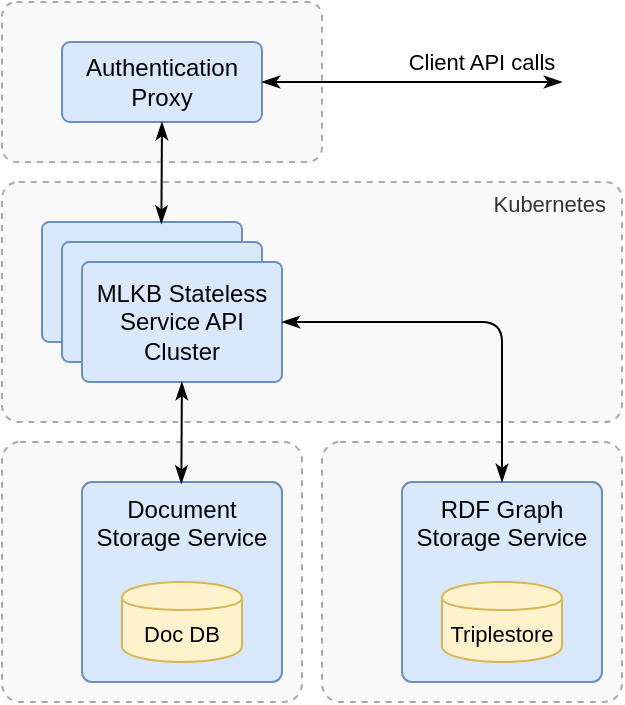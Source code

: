 <mxfile version="12.9.9" type="device"><diagram id="sz6kSTqJYAvkfDqTYnqZ" name="Page-1"><mxGraphModel dx="981" dy="652" grid="1" gridSize="10" guides="1" tooltips="1" connect="1" arrows="1" fold="1" page="1" pageScale="1" pageWidth="1654" pageHeight="1169" math="0" shadow="0"><root><mxCell id="0"/><mxCell id="1" parent="0"/><mxCell id="vLnxdC4Kqyj_Q4DemI9_-20" value="" style="rounded=1;whiteSpace=wrap;html=1;fontSize=11;fillColor=#f5f5f5;dashed=1;arcSize=7;strokeColor=#666666;fontColor=#333333;opacity=55;" vertex="1" parent="1"><mxGeometry x="340" y="320" width="150" height="130" as="geometry"/></mxCell><mxCell id="vLnxdC4Kqyj_Q4DemI9_-22" value="" style="rounded=1;whiteSpace=wrap;html=1;fontSize=11;fillColor=#f5f5f5;dashed=1;arcSize=7;strokeColor=#666666;fontColor=#333333;opacity=55;" vertex="1" parent="1"><mxGeometry x="500" y="320" width="150" height="130" as="geometry"/></mxCell><mxCell id="vLnxdC4Kqyj_Q4DemI9_-16" value="Kubernetes" style="rounded=1;whiteSpace=wrap;html=1;fontSize=11;fillColor=#f5f5f5;dashed=1;arcSize=7;verticalAlign=top;align=right;spacing=0;spacingRight=8;strokeColor=#666666;fontColor=#333333;opacity=55;" vertex="1" parent="1"><mxGeometry x="340" y="190" width="310" height="120" as="geometry"/></mxCell><mxCell id="vLnxdC4Kqyj_Q4DemI9_-15" value="" style="rounded=1;whiteSpace=wrap;html=1;fontSize=11;fillColor=#f5f5f5;dashed=1;arcSize=9;verticalAlign=top;align=right;spacing=0;spacingRight=8;strokeColor=#666666;fontColor=#333333;opacity=55;" vertex="1" parent="1"><mxGeometry x="340" y="100" width="160" height="80" as="geometry"/></mxCell><mxCell id="vLnxdC4Kqyj_Q4DemI9_-13" value="MLKB &lt;br&gt;Service API" style="rounded=1;whiteSpace=wrap;html=1;arcSize=6;fillColor=#dae8fc;strokeColor=#6c8ebf;" vertex="1" parent="1"><mxGeometry x="360" y="210" width="100" height="60" as="geometry"/></mxCell><mxCell id="vLnxdC4Kqyj_Q4DemI9_-3" value="Document&lt;br&gt;Storage Service" style="rounded=1;whiteSpace=wrap;html=1;arcSize=5;verticalAlign=top;fillColor=#dae8fc;strokeColor=#6c8ebf;" vertex="1" parent="1"><mxGeometry x="380" y="340" width="100" height="100" as="geometry"/></mxCell><mxCell id="vLnxdC4Kqyj_Q4DemI9_-1" value="MLKB &lt;br&gt;Service API" style="rounded=1;whiteSpace=wrap;html=1;arcSize=6;fillColor=#dae8fc;strokeColor=#6c8ebf;" vertex="1" parent="1"><mxGeometry x="370" y="220" width="100" height="60" as="geometry"/></mxCell><mxCell id="vLnxdC4Kqyj_Q4DemI9_-2" value="Doc DB" style="shape=cylinder;whiteSpace=wrap;html=1;boundedLbl=1;backgroundOutline=1;fontSize=11;fillColor=#fff2cc;strokeColor=#d6b656;" vertex="1" parent="1"><mxGeometry x="400" y="390" width="60" height="40" as="geometry"/></mxCell><mxCell id="vLnxdC4Kqyj_Q4DemI9_-4" value="RDF Graph Storage Service" style="rounded=1;whiteSpace=wrap;html=1;arcSize=5;verticalAlign=top;fillColor=#dae8fc;strokeColor=#6c8ebf;" vertex="1" parent="1"><mxGeometry x="540" y="340" width="100" height="100" as="geometry"/></mxCell><mxCell id="vLnxdC4Kqyj_Q4DemI9_-5" value="Triplestore" style="shape=cylinder;whiteSpace=wrap;html=1;boundedLbl=1;backgroundOutline=1;fontSize=11;fillColor=#fff2cc;strokeColor=#d6b656;" vertex="1" parent="1"><mxGeometry x="560" y="390" width="60" height="40" as="geometry"/></mxCell><mxCell id="vLnxdC4Kqyj_Q4DemI9_-6" value="Authentication Proxy" style="rounded=1;whiteSpace=wrap;html=1;arcSize=10;verticalAlign=middle;fillColor=#dae8fc;strokeColor=#6c8ebf;" vertex="1" parent="1"><mxGeometry x="370" y="120" width="100" height="40" as="geometry"/></mxCell><mxCell id="vLnxdC4Kqyj_Q4DemI9_-12" value="" style="endArrow=classicThin;html=1;fontSize=11;exitX=0.5;exitY=1;exitDx=0;exitDy=0;endFill=1;startArrow=classicThin;startFill=1;entryX=0.597;entryY=0.013;entryDx=0;entryDy=0;entryPerimeter=0;" edge="1" parent="1" source="vLnxdC4Kqyj_Q4DemI9_-6" target="vLnxdC4Kqyj_Q4DemI9_-13"><mxGeometry width="50" height="50" relative="1" as="geometry"><mxPoint x="510" y="350" as="sourcePoint"/><mxPoint x="420" y="190" as="targetPoint"/></mxGeometry></mxCell><mxCell id="vLnxdC4Kqyj_Q4DemI9_-14" value="MLKB&amp;nbsp;Stateless &lt;br&gt;Service API Cluster" style="rounded=1;whiteSpace=wrap;html=1;arcSize=6;fillColor=#dae8fc;strokeColor=#6c8ebf;" vertex="1" parent="1"><mxGeometry x="380" y="230" width="100" height="60" as="geometry"/></mxCell><mxCell id="vLnxdC4Kqyj_Q4DemI9_-17" value="" style="endArrow=classicThin;html=1;fontSize=11;entryX=1;entryY=0.5;entryDx=0;entryDy=0;exitX=1;exitY=1;exitDx=0;exitDy=0;endFill=1;startArrow=classicThin;startFill=1;" edge="1" parent="1" source="vLnxdC4Kqyj_Q4DemI9_-18" target="vLnxdC4Kqyj_Q4DemI9_-6"><mxGeometry width="50" height="50" relative="1" as="geometry"><mxPoint x="670" y="140" as="sourcePoint"/><mxPoint x="340" y="70" as="targetPoint"/></mxGeometry></mxCell><mxCell id="vLnxdC4Kqyj_Q4DemI9_-18" value="Client API calls" style="text;html=1;strokeColor=none;fillColor=none;align=center;verticalAlign=middle;whiteSpace=wrap;rounded=0;dashed=1;fontSize=11;" vertex="1" parent="1"><mxGeometry x="540" y="120" width="80" height="20" as="geometry"/></mxCell><mxCell id="vLnxdC4Kqyj_Q4DemI9_-21" value="" style="endArrow=classicThin;html=1;fontSize=11;exitX=0.5;exitY=1;exitDx=0;exitDy=0;endFill=1;startArrow=classicThin;startFill=1;entryX=0.597;entryY=0.013;entryDx=0;entryDy=0;entryPerimeter=0;" edge="1" parent="1"><mxGeometry width="50" height="50" relative="1" as="geometry"><mxPoint x="429.96" y="290.0" as="sourcePoint"/><mxPoint x="429.66" y="340.78" as="targetPoint"/></mxGeometry></mxCell><mxCell id="vLnxdC4Kqyj_Q4DemI9_-23" value="" style="endArrow=classicThin;startArrow=classicThin;html=1;fontSize=11;exitX=1;exitY=0.5;exitDx=0;exitDy=0;entryX=0.5;entryY=0;entryDx=0;entryDy=0;startFill=1;endFill=1;" edge="1" parent="1" source="vLnxdC4Kqyj_Q4DemI9_-14" target="vLnxdC4Kqyj_Q4DemI9_-4"><mxGeometry x="-0.333" width="50" height="50" relative="1" as="geometry"><mxPoint x="510" y="350" as="sourcePoint"/><mxPoint x="560" y="300" as="targetPoint"/><Array as="points"><mxPoint x="590" y="260"/></Array><mxPoint as="offset"/></mxGeometry></mxCell></root></mxGraphModel></diagram></mxfile>
